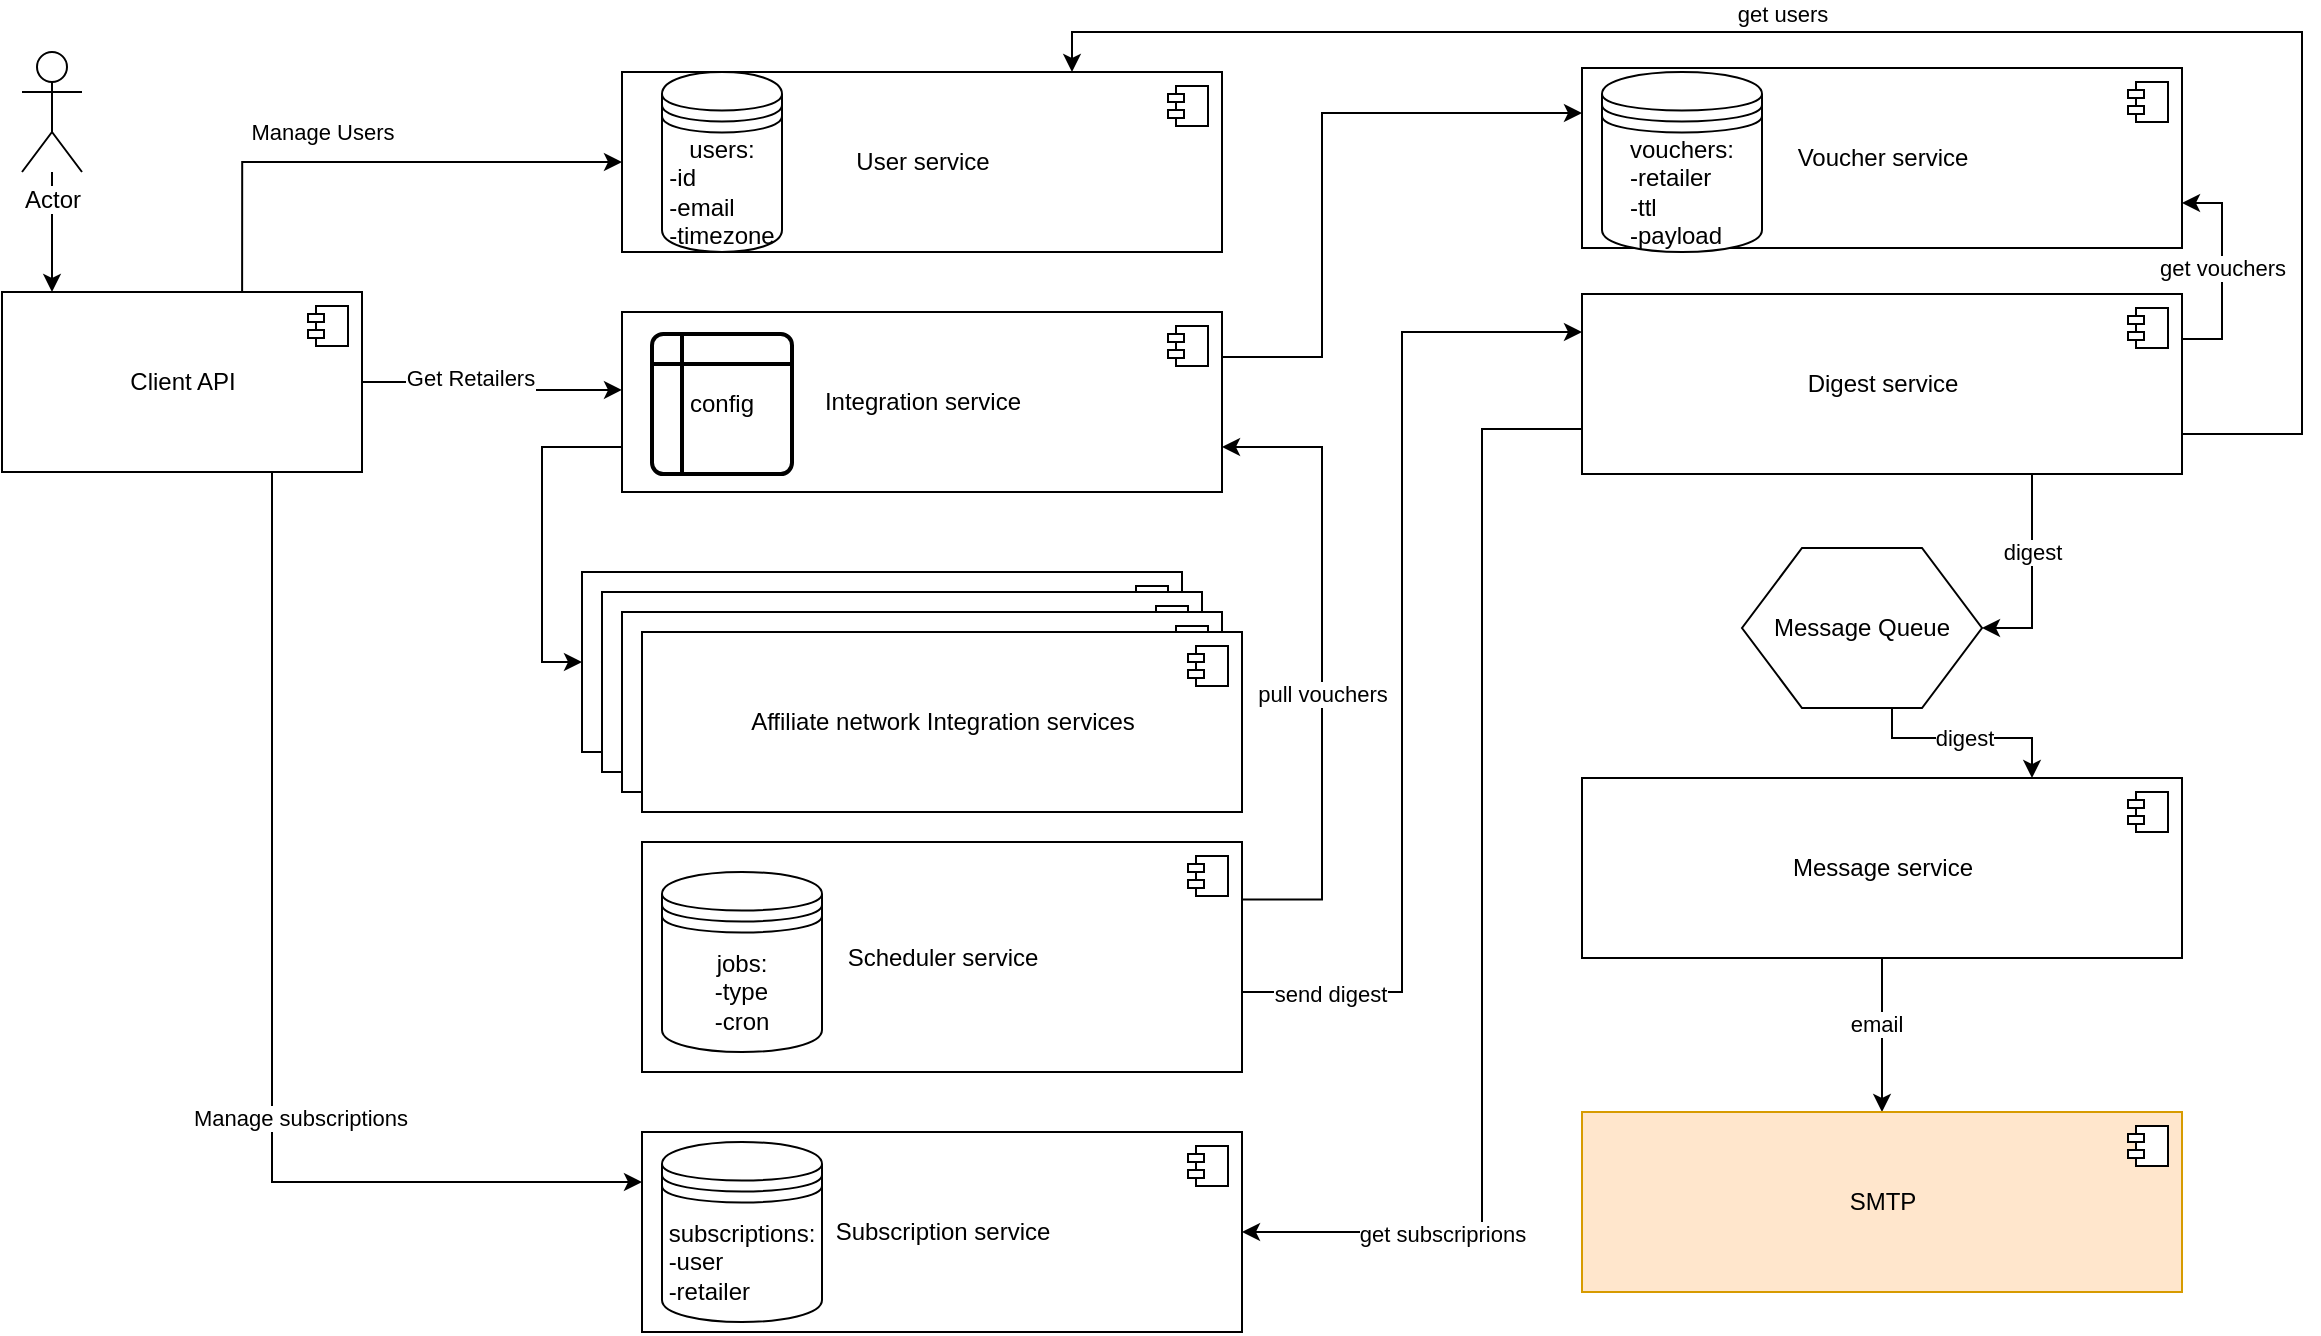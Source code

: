 <mxfile version="13.3.5" type="device"><diagram name="Page-1" id="5f0bae14-7c28-e335-631c-24af17079c00"><mxGraphModel dx="1781" dy="1179" grid="1" gridSize="10" guides="1" tooltips="1" connect="1" arrows="1" fold="1" page="1" pageScale="1" pageWidth="1100" pageHeight="850" background="#ffffff" math="0" shadow="0"><root><mxCell id="0"/><mxCell id="1" parent="0"/><mxCell id="auxAscERWlI-GMMOZGfr-16" style="edgeStyle=orthogonalEdgeStyle;rounded=0;orthogonalLoop=1;jettySize=auto;html=1;exitX=0.667;exitY=0.011;exitDx=0;exitDy=0;entryX=0;entryY=0.5;entryDx=0;entryDy=0;exitPerimeter=0;" edge="1" parent="1" source="auxAscERWlI-GMMOZGfr-1" target="auxAscERWlI-GMMOZGfr-3"><mxGeometry relative="1" as="geometry"/></mxCell><mxCell id="auxAscERWlI-GMMOZGfr-17" value="Manage Users" style="edgeLabel;html=1;align=center;verticalAlign=middle;resizable=0;points=[];" vertex="1" connectable="0" parent="auxAscERWlI-GMMOZGfr-16"><mxGeometry x="-0.173" relative="1" as="geometry"><mxPoint y="-15" as="offset"/></mxGeometry></mxCell><mxCell id="auxAscERWlI-GMMOZGfr-18" value="Manage subscriptions" style="edgeStyle=orthogonalEdgeStyle;rounded=0;orthogonalLoop=1;jettySize=auto;html=1;exitX=0.75;exitY=1;exitDx=0;exitDy=0;entryX=0;entryY=0.25;entryDx=0;entryDy=0;" edge="1" parent="1" source="auxAscERWlI-GMMOZGfr-1" target="auxAscERWlI-GMMOZGfr-5"><mxGeometry x="0.192" y="13" relative="1" as="geometry"><mxPoint x="1" y="1" as="offset"/></mxGeometry></mxCell><mxCell id="auxAscERWlI-GMMOZGfr-19" style="edgeStyle=orthogonalEdgeStyle;rounded=0;orthogonalLoop=1;jettySize=auto;html=1;exitX=1;exitY=0.5;exitDx=0;exitDy=0;entryX=0;entryY=0.433;entryDx=0;entryDy=0;entryPerimeter=0;" edge="1" parent="1" source="auxAscERWlI-GMMOZGfr-1" target="auxAscERWlI-GMMOZGfr-14"><mxGeometry relative="1" as="geometry"/></mxCell><mxCell id="auxAscERWlI-GMMOZGfr-20" value="Get Retailers" style="edgeLabel;html=1;align=center;verticalAlign=middle;resizable=0;points=[];" vertex="1" connectable="0" parent="auxAscERWlI-GMMOZGfr-19"><mxGeometry x="-0.194" y="2" relative="1" as="geometry"><mxPoint as="offset"/></mxGeometry></mxCell><mxCell id="auxAscERWlI-GMMOZGfr-1" value="Client API" style="html=1;dropTarget=0;" vertex="1" parent="1"><mxGeometry x="40" y="150" width="180" height="90" as="geometry"/></mxCell><mxCell id="auxAscERWlI-GMMOZGfr-2" value="" style="shape=component;jettyWidth=8;jettyHeight=4;" vertex="1" parent="auxAscERWlI-GMMOZGfr-1"><mxGeometry x="1" width="20" height="20" relative="1" as="geometry"><mxPoint x="-27" y="7" as="offset"/></mxGeometry></mxCell><mxCell id="auxAscERWlI-GMMOZGfr-3" value="User service&lt;b&gt;&lt;br&gt;&lt;/b&gt;" style="html=1;dropTarget=0;" vertex="1" parent="1"><mxGeometry x="350" y="40" width="300" height="90" as="geometry"/></mxCell><mxCell id="auxAscERWlI-GMMOZGfr-4" value="" style="shape=component;jettyWidth=8;jettyHeight=4;" vertex="1" parent="auxAscERWlI-GMMOZGfr-3"><mxGeometry x="1" width="20" height="20" relative="1" as="geometry"><mxPoint x="-27" y="7" as="offset"/></mxGeometry></mxCell><mxCell id="auxAscERWlI-GMMOZGfr-5" value="Subscription service&lt;b&gt;&lt;br&gt;&lt;/b&gt;" style="html=1;dropTarget=0;" vertex="1" parent="1"><mxGeometry x="360" y="570" width="300" height="100" as="geometry"/></mxCell><mxCell id="auxAscERWlI-GMMOZGfr-6" value="" style="shape=component;jettyWidth=8;jettyHeight=4;" vertex="1" parent="auxAscERWlI-GMMOZGfr-5"><mxGeometry x="1" width="20" height="20" relative="1" as="geometry"><mxPoint x="-27" y="7" as="offset"/></mxGeometry></mxCell><mxCell id="auxAscERWlI-GMMOZGfr-47" style="edgeStyle=orthogonalEdgeStyle;rounded=0;orthogonalLoop=1;jettySize=auto;html=1;exitX=1;exitY=0.75;exitDx=0;exitDy=0;" edge="1" parent="1" source="auxAscERWlI-GMMOZGfr-7" target="auxAscERWlI-GMMOZGfr-41"><mxGeometry relative="1" as="geometry"><Array as="points"><mxPoint x="660" y="500"/><mxPoint x="740" y="500"/><mxPoint x="740" y="170"/></Array></mxGeometry></mxCell><mxCell id="auxAscERWlI-GMMOZGfr-67" value="send digest" style="edgeLabel;html=1;align=center;verticalAlign=middle;resizable=0;points=[];" vertex="1" connectable="0" parent="auxAscERWlI-GMMOZGfr-47"><mxGeometry x="-0.787" relative="1" as="geometry"><mxPoint y="1" as="offset"/></mxGeometry></mxCell><mxCell id="auxAscERWlI-GMMOZGfr-53" style="edgeStyle=orthogonalEdgeStyle;rounded=0;orthogonalLoop=1;jettySize=auto;html=1;exitX=1;exitY=0.25;exitDx=0;exitDy=0;entryX=1;entryY=0.75;entryDx=0;entryDy=0;" edge="1" parent="1" source="auxAscERWlI-GMMOZGfr-7" target="auxAscERWlI-GMMOZGfr-14"><mxGeometry relative="1" as="geometry"><mxPoint x="670" y="350" as="targetPoint"/><Array as="points"><mxPoint x="700" y="454"/><mxPoint x="700" y="228"/></Array></mxGeometry></mxCell><mxCell id="auxAscERWlI-GMMOZGfr-68" value="pull vouchers" style="edgeLabel;html=1;align=center;verticalAlign=middle;resizable=0;points=[];" vertex="1" connectable="0" parent="auxAscERWlI-GMMOZGfr-53"><mxGeometry x="-0.019" relative="1" as="geometry"><mxPoint y="11.5" as="offset"/></mxGeometry></mxCell><mxCell id="auxAscERWlI-GMMOZGfr-7" value="Scheduler service&lt;b&gt;&lt;br&gt;&lt;/b&gt;" style="html=1;dropTarget=0;" vertex="1" parent="1"><mxGeometry x="360" y="425" width="300" height="115" as="geometry"/></mxCell><mxCell id="auxAscERWlI-GMMOZGfr-8" value="" style="shape=component;jettyWidth=8;jettyHeight=4;" vertex="1" parent="auxAscERWlI-GMMOZGfr-7"><mxGeometry x="1" width="20" height="20" relative="1" as="geometry"><mxPoint x="-27" y="7" as="offset"/></mxGeometry></mxCell><mxCell id="auxAscERWlI-GMMOZGfr-50" style="edgeStyle=orthogonalEdgeStyle;rounded=0;orthogonalLoop=1;jettySize=auto;html=1;exitX=0.625;exitY=1;exitDx=0;exitDy=0;entryX=0.75;entryY=0;entryDx=0;entryDy=0;" edge="1" parent="1" source="auxAscERWlI-GMMOZGfr-13" target="auxAscERWlI-GMMOZGfr-43"><mxGeometry relative="1" as="geometry"><Array as="points"><mxPoint x="985" y="373"/><mxPoint x="1055" y="373"/></Array></mxGeometry></mxCell><mxCell id="auxAscERWlI-GMMOZGfr-61" value="digest" style="edgeLabel;html=1;align=center;verticalAlign=middle;resizable=0;points=[];" vertex="1" connectable="0" parent="auxAscERWlI-GMMOZGfr-50"><mxGeometry x="-0.029" relative="1" as="geometry"><mxPoint as="offset"/></mxGeometry></mxCell><mxCell id="auxAscERWlI-GMMOZGfr-13" value="Message Queue" style="shape=hexagon;perimeter=hexagonPerimeter2;whiteSpace=wrap;html=1;" vertex="1" parent="1"><mxGeometry x="910" y="278" width="120" height="80" as="geometry"/></mxCell><mxCell id="auxAscERWlI-GMMOZGfr-37" style="edgeStyle=orthogonalEdgeStyle;rounded=0;orthogonalLoop=1;jettySize=auto;html=1;exitX=0;exitY=0.75;exitDx=0;exitDy=0;entryX=0;entryY=0.5;entryDx=0;entryDy=0;" edge="1" parent="1" source="auxAscERWlI-GMMOZGfr-14" target="auxAscERWlI-GMMOZGfr-28"><mxGeometry relative="1" as="geometry"/></mxCell><mxCell id="auxAscERWlI-GMMOZGfr-40" style="edgeStyle=orthogonalEdgeStyle;rounded=0;orthogonalLoop=1;jettySize=auto;html=1;exitX=1;exitY=0.25;exitDx=0;exitDy=0;entryX=0;entryY=0.25;entryDx=0;entryDy=0;" edge="1" parent="1" source="auxAscERWlI-GMMOZGfr-14" target="auxAscERWlI-GMMOZGfr-38"><mxGeometry relative="1" as="geometry"><Array as="points"><mxPoint x="700" y="183"/><mxPoint x="700" y="61"/></Array></mxGeometry></mxCell><mxCell id="auxAscERWlI-GMMOZGfr-14" value="Integration service&lt;b&gt;&lt;br&gt;&lt;/b&gt;" style="html=1;dropTarget=0;" vertex="1" parent="1"><mxGeometry x="350" y="160" width="300" height="90" as="geometry"/></mxCell><mxCell id="auxAscERWlI-GMMOZGfr-15" value="" style="shape=component;jettyWidth=8;jettyHeight=4;" vertex="1" parent="auxAscERWlI-GMMOZGfr-14"><mxGeometry x="1" width="20" height="20" relative="1" as="geometry"><mxPoint x="-27" y="7" as="offset"/></mxGeometry></mxCell><mxCell id="auxAscERWlI-GMMOZGfr-24" value="users:&lt;br&gt;&lt;div style=&quot;text-align: left&quot;&gt;-id&lt;/div&gt;&lt;div style=&quot;text-align: left&quot;&gt;-email&lt;/div&gt;&lt;div style=&quot;text-align: left&quot;&gt;-timezone&lt;/div&gt;" style="shape=datastore;whiteSpace=wrap;html=1;" vertex="1" parent="1"><mxGeometry x="370" y="40" width="60" height="90" as="geometry"/></mxCell><mxCell id="auxAscERWlI-GMMOZGfr-25" value="subscriptions:&lt;br&gt;&lt;div style=&quot;text-align: left&quot;&gt;-user&lt;/div&gt;&lt;div style=&quot;text-align: left&quot;&gt;-retailer&lt;/div&gt;" style="shape=datastore;whiteSpace=wrap;html=1;" vertex="1" parent="1"><mxGeometry x="370" y="575" width="80" height="90" as="geometry"/></mxCell><mxCell id="auxAscERWlI-GMMOZGfr-26" value="jobs:&lt;br&gt;&lt;div style=&quot;text-align: left&quot;&gt;-type&lt;/div&gt;&lt;div style=&quot;text-align: left&quot;&gt;-cron&lt;/div&gt;" style="shape=datastore;whiteSpace=wrap;html=1;" vertex="1" parent="1"><mxGeometry x="370" y="440" width="80" height="90" as="geometry"/></mxCell><mxCell id="auxAscERWlI-GMMOZGfr-36" value="" style="group" vertex="1" connectable="0" parent="1"><mxGeometry x="330" y="290" width="330" height="120" as="geometry"/></mxCell><mxCell id="auxAscERWlI-GMMOZGfr-28" value="Integration service&lt;b&gt;&lt;br&gt;&lt;/b&gt;" style="html=1;dropTarget=0;" vertex="1" parent="auxAscERWlI-GMMOZGfr-36"><mxGeometry width="300" height="90" as="geometry"/></mxCell><mxCell id="auxAscERWlI-GMMOZGfr-29" value="" style="shape=component;jettyWidth=8;jettyHeight=4;" vertex="1" parent="auxAscERWlI-GMMOZGfr-28"><mxGeometry x="1" width="20" height="20" relative="1" as="geometry"><mxPoint x="-27" y="7" as="offset"/></mxGeometry></mxCell><mxCell id="auxAscERWlI-GMMOZGfr-30" value="Integration service&lt;b&gt;&lt;br&gt;&lt;/b&gt;" style="html=1;dropTarget=0;" vertex="1" parent="auxAscERWlI-GMMOZGfr-36"><mxGeometry x="10" y="10" width="300" height="90" as="geometry"/></mxCell><mxCell id="auxAscERWlI-GMMOZGfr-31" value="" style="shape=component;jettyWidth=8;jettyHeight=4;" vertex="1" parent="auxAscERWlI-GMMOZGfr-30"><mxGeometry x="1" width="20" height="20" relative="1" as="geometry"><mxPoint x="-27" y="7" as="offset"/></mxGeometry></mxCell><mxCell id="auxAscERWlI-GMMOZGfr-32" value="Integration service&lt;b&gt;&lt;br&gt;&lt;/b&gt;" style="html=1;dropTarget=0;" vertex="1" parent="auxAscERWlI-GMMOZGfr-36"><mxGeometry x="20" y="20" width="300" height="90" as="geometry"/></mxCell><mxCell id="auxAscERWlI-GMMOZGfr-33" value="" style="shape=component;jettyWidth=8;jettyHeight=4;" vertex="1" parent="auxAscERWlI-GMMOZGfr-32"><mxGeometry x="1" width="20" height="20" relative="1" as="geometry"><mxPoint x="-27" y="7" as="offset"/></mxGeometry></mxCell><mxCell id="auxAscERWlI-GMMOZGfr-34" value="Affiliate network&amp;nbsp;Integration services&lt;b&gt;&lt;br&gt;&lt;/b&gt;" style="html=1;dropTarget=0;" vertex="1" parent="auxAscERWlI-GMMOZGfr-36"><mxGeometry x="30" y="30" width="300" height="90" as="geometry"/></mxCell><mxCell id="auxAscERWlI-GMMOZGfr-35" value="" style="shape=component;jettyWidth=8;jettyHeight=4;" vertex="1" parent="auxAscERWlI-GMMOZGfr-34"><mxGeometry x="1" width="20" height="20" relative="1" as="geometry"><mxPoint x="-27" y="7" as="offset"/></mxGeometry></mxCell><mxCell id="auxAscERWlI-GMMOZGfr-38" value="Voucher service&lt;b&gt;&lt;br&gt;&lt;/b&gt;" style="html=1;dropTarget=0;" vertex="1" parent="1"><mxGeometry x="830" y="38" width="300" height="90" as="geometry"/></mxCell><mxCell id="auxAscERWlI-GMMOZGfr-39" value="" style="shape=component;jettyWidth=8;jettyHeight=4;" vertex="1" parent="auxAscERWlI-GMMOZGfr-38"><mxGeometry x="1" width="20" height="20" relative="1" as="geometry"><mxPoint x="-27" y="7" as="offset"/></mxGeometry></mxCell><mxCell id="auxAscERWlI-GMMOZGfr-48" style="edgeStyle=orthogonalEdgeStyle;rounded=0;orthogonalLoop=1;jettySize=auto;html=1;exitX=1;exitY=0.25;exitDx=0;exitDy=0;entryX=1;entryY=0.75;entryDx=0;entryDy=0;" edge="1" parent="1" source="auxAscERWlI-GMMOZGfr-41" target="auxAscERWlI-GMMOZGfr-38"><mxGeometry relative="1" as="geometry"/></mxCell><mxCell id="auxAscERWlI-GMMOZGfr-56" value="get vouchers" style="edgeLabel;html=1;align=center;verticalAlign=middle;resizable=0;points=[];" vertex="1" connectable="0" parent="auxAscERWlI-GMMOZGfr-48"><mxGeometry x="0.083" relative="1" as="geometry"><mxPoint y="2.5" as="offset"/></mxGeometry></mxCell><mxCell id="auxAscERWlI-GMMOZGfr-49" style="edgeStyle=orthogonalEdgeStyle;rounded=0;orthogonalLoop=1;jettySize=auto;html=1;exitX=0.75;exitY=1;exitDx=0;exitDy=0;entryX=1;entryY=0.5;entryDx=0;entryDy=0;" edge="1" parent="1" source="auxAscERWlI-GMMOZGfr-41" target="auxAscERWlI-GMMOZGfr-13"><mxGeometry relative="1" as="geometry"/></mxCell><mxCell id="auxAscERWlI-GMMOZGfr-57" value="digest" style="edgeLabel;html=1;align=center;verticalAlign=middle;resizable=0;points=[];" vertex="1" connectable="0" parent="auxAscERWlI-GMMOZGfr-49"><mxGeometry x="-0.235" relative="1" as="geometry"><mxPoint as="offset"/></mxGeometry></mxCell><mxCell id="auxAscERWlI-GMMOZGfr-54" style="edgeStyle=orthogonalEdgeStyle;rounded=0;orthogonalLoop=1;jettySize=auto;html=1;exitX=1;exitY=0.75;exitDx=0;exitDy=0;entryX=0.75;entryY=0;entryDx=0;entryDy=0;" edge="1" parent="1" source="auxAscERWlI-GMMOZGfr-41" target="auxAscERWlI-GMMOZGfr-3"><mxGeometry relative="1" as="geometry"><Array as="points"><mxPoint x="1130" y="221"/><mxPoint x="1190" y="221"/><mxPoint x="1190" y="20"/><mxPoint x="575" y="20"/></Array></mxGeometry></mxCell><mxCell id="auxAscERWlI-GMMOZGfr-55" value="get users" style="edgeLabel;html=1;align=center;verticalAlign=middle;resizable=0;points=[];" vertex="1" connectable="0" parent="auxAscERWlI-GMMOZGfr-54"><mxGeometry x="-0.529" y="-1" relative="1" as="geometry"><mxPoint x="-261" y="-61.5" as="offset"/></mxGeometry></mxCell><mxCell id="auxAscERWlI-GMMOZGfr-59" style="edgeStyle=orthogonalEdgeStyle;rounded=0;orthogonalLoop=1;jettySize=auto;html=1;exitX=0;exitY=0.75;exitDx=0;exitDy=0;entryX=1;entryY=0.5;entryDx=0;entryDy=0;" edge="1" parent="1" source="auxAscERWlI-GMMOZGfr-41" target="auxAscERWlI-GMMOZGfr-5"><mxGeometry relative="1" as="geometry"><Array as="points"><mxPoint x="780" y="219"/><mxPoint x="780" y="620"/></Array></mxGeometry></mxCell><mxCell id="auxAscERWlI-GMMOZGfr-60" value="get subscriprions" style="edgeLabel;html=1;align=center;verticalAlign=middle;resizable=0;points=[];" vertex="1" connectable="0" parent="auxAscERWlI-GMMOZGfr-59"><mxGeometry x="-0.722" relative="1" as="geometry"><mxPoint x="-20" y="372.5" as="offset"/></mxGeometry></mxCell><mxCell id="auxAscERWlI-GMMOZGfr-41" value="Digest service&lt;b&gt;&lt;br&gt;&lt;/b&gt;" style="html=1;dropTarget=0;" vertex="1" parent="1"><mxGeometry x="830" y="151" width="300" height="90" as="geometry"/></mxCell><mxCell id="auxAscERWlI-GMMOZGfr-42" value="" style="shape=component;jettyWidth=8;jettyHeight=4;" vertex="1" parent="auxAscERWlI-GMMOZGfr-41"><mxGeometry x="1" width="20" height="20" relative="1" as="geometry"><mxPoint x="-27" y="7" as="offset"/></mxGeometry></mxCell><mxCell id="auxAscERWlI-GMMOZGfr-52" style="edgeStyle=orthogonalEdgeStyle;rounded=0;orthogonalLoop=1;jettySize=auto;html=1;exitX=0.5;exitY=1;exitDx=0;exitDy=0;entryX=0.5;entryY=0;entryDx=0;entryDy=0;" edge="1" parent="1" source="auxAscERWlI-GMMOZGfr-43" target="auxAscERWlI-GMMOZGfr-45"><mxGeometry relative="1" as="geometry"/></mxCell><mxCell id="auxAscERWlI-GMMOZGfr-62" value="email" style="edgeLabel;html=1;align=center;verticalAlign=middle;resizable=0;points=[];" vertex="1" connectable="0" parent="auxAscERWlI-GMMOZGfr-52"><mxGeometry x="-0.153" y="-3" relative="1" as="geometry"><mxPoint as="offset"/></mxGeometry></mxCell><mxCell id="auxAscERWlI-GMMOZGfr-43" value="Message service&lt;b&gt;&lt;br&gt;&lt;/b&gt;" style="html=1;dropTarget=0;" vertex="1" parent="1"><mxGeometry x="830" y="393" width="300" height="90" as="geometry"/></mxCell><mxCell id="auxAscERWlI-GMMOZGfr-44" value="" style="shape=component;jettyWidth=8;jettyHeight=4;" vertex="1" parent="auxAscERWlI-GMMOZGfr-43"><mxGeometry x="1" width="20" height="20" relative="1" as="geometry"><mxPoint x="-27" y="7" as="offset"/></mxGeometry></mxCell><mxCell id="auxAscERWlI-GMMOZGfr-45" value="SMTP&lt;b&gt;&lt;br&gt;&lt;/b&gt;" style="html=1;dropTarget=0;fillColor=#ffe6cc;strokeColor=#d79b00;" vertex="1" parent="1"><mxGeometry x="830" y="560" width="300" height="90" as="geometry"/></mxCell><mxCell id="auxAscERWlI-GMMOZGfr-46" value="" style="shape=component;jettyWidth=8;jettyHeight=4;" vertex="1" parent="auxAscERWlI-GMMOZGfr-45"><mxGeometry x="1" width="20" height="20" relative="1" as="geometry"><mxPoint x="-27" y="7" as="offset"/></mxGeometry></mxCell><mxCell id="auxAscERWlI-GMMOZGfr-65" value="" style="edgeStyle=orthogonalEdgeStyle;rounded=0;orthogonalLoop=1;jettySize=auto;html=1;" edge="1" parent="1" source="auxAscERWlI-GMMOZGfr-64" target="auxAscERWlI-GMMOZGfr-1"><mxGeometry relative="1" as="geometry"><Array as="points"><mxPoint x="65" y="140"/><mxPoint x="65" y="140"/></Array></mxGeometry></mxCell><mxCell id="auxAscERWlI-GMMOZGfr-64" value="Actor" style="shape=umlActor;verticalLabelPosition=bottom;labelBackgroundColor=#ffffff;verticalAlign=top;html=1;" vertex="1" parent="1"><mxGeometry x="50" y="30" width="30" height="60" as="geometry"/></mxCell><mxCell id="auxAscERWlI-GMMOZGfr-66" value="vouchers:&lt;br&gt;&lt;div style=&quot;text-align: left&quot;&gt;-retailer&lt;/div&gt;&lt;div style=&quot;text-align: left&quot;&gt;-ttl&lt;/div&gt;&lt;div style=&quot;text-align: left&quot;&gt;-payload&lt;/div&gt;" style="shape=datastore;whiteSpace=wrap;html=1;" vertex="1" parent="1"><mxGeometry x="840" y="40" width="80" height="90" as="geometry"/></mxCell><mxCell id="auxAscERWlI-GMMOZGfr-69" value="config" style="shape=internalStorage;whiteSpace=wrap;html=1;dx=15;dy=15;rounded=1;arcSize=8;strokeWidth=2;" vertex="1" parent="1"><mxGeometry x="365" y="171" width="70" height="70" as="geometry"/></mxCell></root></mxGraphModel></diagram></mxfile>